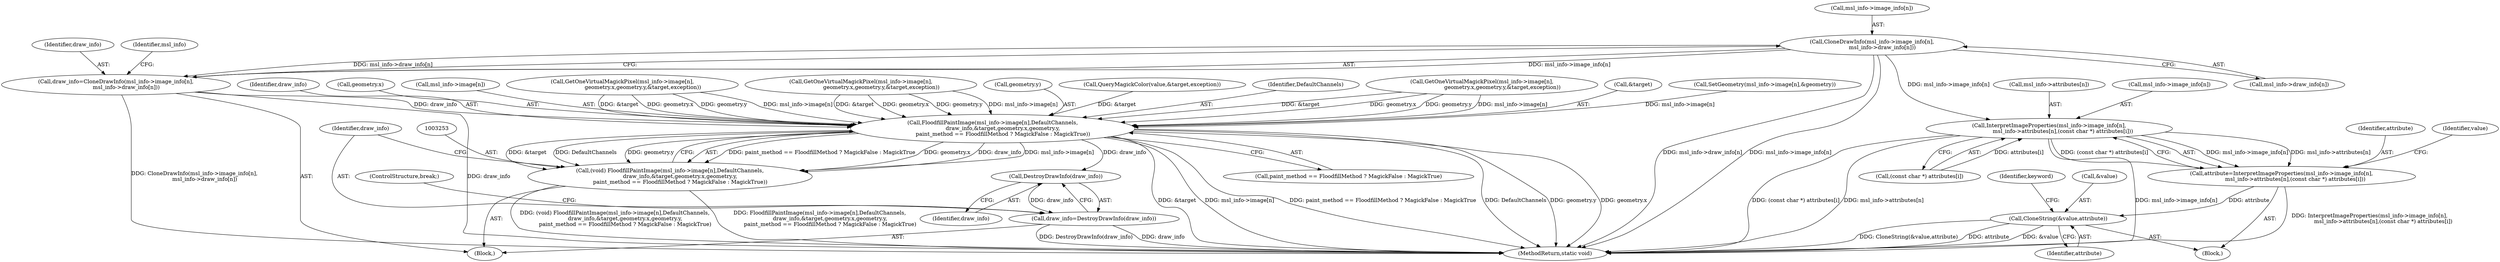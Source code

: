 digraph "0_ImageMagick_56d6e20de489113617cbbddaf41e92600a34db22@array" {
"1002961" [label="(Call,CloneDrawInfo(msl_info->image_info[n],\n            msl_info->draw_info[n]))"];
"1002959" [label="(Call,draw_info=CloneDrawInfo(msl_info->image_info[n],\n            msl_info->draw_info[n]))"];
"1003254" [label="(Call,FloodfillPaintImage(msl_info->image[n],DefaultChannels,\n            draw_info,&target,geometry.x,geometry.y,\n            paint_method == FloodfillMethod ? MagickFalse : MagickTrue))"];
"1003252" [label="(Call,(void) FloodfillPaintImage(msl_info->image[n],DefaultChannels,\n            draw_info,&target,geometry.x,geometry.y,\n            paint_method == FloodfillMethod ? MagickFalse : MagickTrue))"];
"1003278" [label="(Call,DestroyDrawInfo(draw_info))"];
"1003276" [label="(Call,draw_info=DestroyDrawInfo(draw_info))"];
"1003013" [label="(Call,InterpretImageProperties(msl_info->image_info[n],\n                msl_info->attributes[n],(const char *) attributes[i]))"];
"1003011" [label="(Call,attribute=InterpretImageProperties(msl_info->image_info[n],\n                msl_info->attributes[n],(const char *) attributes[i]))"];
"1003029" [label="(Call,CloneString(&value,attribute))"];
"1003029" [label="(Call,CloneString(&value,attribute))"];
"1002960" [label="(Identifier,draw_info)"];
"1002962" [label="(Call,msl_info->image_info[n])"];
"1002975" [label="(Identifier,msl_info)"];
"1003261" [label="(Identifier,draw_info)"];
"1002967" [label="(Call,msl_info->draw_info[n])"];
"1003264" [label="(Call,geometry.x)"];
"1002961" [label="(Call,CloneDrawInfo(msl_info->image_info[n],\n            msl_info->draw_info[n]))"];
"1003255" [label="(Call,msl_info->image[n])"];
"1003011" [label="(Call,attribute=InterpretImageProperties(msl_info->image_info[n],\n                msl_info->attributes[n],(const char *) attributes[i]))"];
"1003019" [label="(Call,msl_info->attributes[n])"];
"1003224" [label="(Call,GetOneVirtualMagickPixel(msl_info->image[n],\n                        geometry.x,geometry.y,&target,exception))"];
"1003035" [label="(Identifier,keyword)"];
"1003032" [label="(Identifier,attribute)"];
"1003146" [label="(Call,GetOneVirtualMagickPixel(msl_info->image[n],\n                        geometry.x,geometry.y,&target,exception))"];
"1003280" [label="(ControlStructure,break;)"];
"1003013" [label="(Call,InterpretImageProperties(msl_info->image_info[n],\n                msl_info->attributes[n],(const char *) attributes[i]))"];
"1003276" [label="(Call,draw_info=DestroyDrawInfo(draw_info))"];
"1003252" [label="(Call,(void) FloodfillPaintImage(msl_info->image[n],DefaultChannels,\n            draw_info,&target,geometry.x,geometry.y,\n            paint_method == FloodfillMethod ? MagickFalse : MagickTrue))"];
"1003267" [label="(Call,geometry.y)"];
"1003014" [label="(Call,msl_info->image_info[n])"];
"1003024" [label="(Call,(const char *) attributes[i])"];
"1003278" [label="(Call,DestroyDrawInfo(draw_info))"];
"1003002" [label="(Block,)"];
"1003049" [label="(Call,QueryMagickColor(value,&target,exception))"];
"1003012" [label="(Identifier,attribute)"];
"1003260" [label="(Identifier,DefaultChannels)"];
"1003277" [label="(Identifier,draw_info)"];
"1003254" [label="(Call,FloodfillPaintImage(msl_info->image[n],DefaultChannels,\n            draw_info,&target,geometry.x,geometry.y,\n            paint_method == FloodfillMethod ? MagickFalse : MagickTrue))"];
"1003185" [label="(Call,GetOneVirtualMagickPixel(msl_info->image[n],\n                        geometry.x,geometry.y,&target,exception))"];
"1003031" [label="(Identifier,value)"];
"1003270" [label="(Call,paint_method == FloodfillMethod ? MagickFalse : MagickTrue)"];
"1003262" [label="(Call,&target)"];
"1002959" [label="(Call,draw_info=CloneDrawInfo(msl_info->image_info[n],\n            msl_info->draw_info[n]))"];
"1002938" [label="(Block,)"];
"1019610" [label="(MethodReturn,static void)"];
"1003279" [label="(Identifier,draw_info)"];
"1003030" [label="(Call,&value)"];
"1002972" [label="(Call,SetGeometry(msl_info->image[n],&geometry))"];
"1002961" -> "1002959"  [label="AST: "];
"1002961" -> "1002967"  [label="CFG: "];
"1002962" -> "1002961"  [label="AST: "];
"1002967" -> "1002961"  [label="AST: "];
"1002959" -> "1002961"  [label="CFG: "];
"1002961" -> "1019610"  [label="DDG: msl_info->draw_info[n]"];
"1002961" -> "1019610"  [label="DDG: msl_info->image_info[n]"];
"1002961" -> "1002959"  [label="DDG: msl_info->image_info[n]"];
"1002961" -> "1002959"  [label="DDG: msl_info->draw_info[n]"];
"1002961" -> "1003013"  [label="DDG: msl_info->image_info[n]"];
"1002959" -> "1002938"  [label="AST: "];
"1002960" -> "1002959"  [label="AST: "];
"1002975" -> "1002959"  [label="CFG: "];
"1002959" -> "1019610"  [label="DDG: draw_info"];
"1002959" -> "1019610"  [label="DDG: CloneDrawInfo(msl_info->image_info[n],\n            msl_info->draw_info[n])"];
"1002959" -> "1003254"  [label="DDG: draw_info"];
"1003254" -> "1003252"  [label="AST: "];
"1003254" -> "1003270"  [label="CFG: "];
"1003255" -> "1003254"  [label="AST: "];
"1003260" -> "1003254"  [label="AST: "];
"1003261" -> "1003254"  [label="AST: "];
"1003262" -> "1003254"  [label="AST: "];
"1003264" -> "1003254"  [label="AST: "];
"1003267" -> "1003254"  [label="AST: "];
"1003270" -> "1003254"  [label="AST: "];
"1003252" -> "1003254"  [label="CFG: "];
"1003254" -> "1019610"  [label="DDG: &target"];
"1003254" -> "1019610"  [label="DDG: msl_info->image[n]"];
"1003254" -> "1019610"  [label="DDG: paint_method == FloodfillMethod ? MagickFalse : MagickTrue"];
"1003254" -> "1019610"  [label="DDG: DefaultChannels"];
"1003254" -> "1019610"  [label="DDG: geometry.y"];
"1003254" -> "1019610"  [label="DDG: geometry.x"];
"1003254" -> "1003252"  [label="DDG: paint_method == FloodfillMethod ? MagickFalse : MagickTrue"];
"1003254" -> "1003252"  [label="DDG: geometry.x"];
"1003254" -> "1003252"  [label="DDG: draw_info"];
"1003254" -> "1003252"  [label="DDG: msl_info->image[n]"];
"1003254" -> "1003252"  [label="DDG: &target"];
"1003254" -> "1003252"  [label="DDG: DefaultChannels"];
"1003254" -> "1003252"  [label="DDG: geometry.y"];
"1003146" -> "1003254"  [label="DDG: msl_info->image[n]"];
"1003146" -> "1003254"  [label="DDG: &target"];
"1003146" -> "1003254"  [label="DDG: geometry.x"];
"1003146" -> "1003254"  [label="DDG: geometry.y"];
"1003185" -> "1003254"  [label="DDG: msl_info->image[n]"];
"1003185" -> "1003254"  [label="DDG: &target"];
"1003185" -> "1003254"  [label="DDG: geometry.x"];
"1003185" -> "1003254"  [label="DDG: geometry.y"];
"1003224" -> "1003254"  [label="DDG: msl_info->image[n]"];
"1003224" -> "1003254"  [label="DDG: &target"];
"1003224" -> "1003254"  [label="DDG: geometry.x"];
"1003224" -> "1003254"  [label="DDG: geometry.y"];
"1002972" -> "1003254"  [label="DDG: msl_info->image[n]"];
"1003049" -> "1003254"  [label="DDG: &target"];
"1003254" -> "1003278"  [label="DDG: draw_info"];
"1003252" -> "1002938"  [label="AST: "];
"1003253" -> "1003252"  [label="AST: "];
"1003277" -> "1003252"  [label="CFG: "];
"1003252" -> "1019610"  [label="DDG: (void) FloodfillPaintImage(msl_info->image[n],DefaultChannels,\n            draw_info,&target,geometry.x,geometry.y,\n            paint_method == FloodfillMethod ? MagickFalse : MagickTrue)"];
"1003252" -> "1019610"  [label="DDG: FloodfillPaintImage(msl_info->image[n],DefaultChannels,\n            draw_info,&target,geometry.x,geometry.y,\n            paint_method == FloodfillMethod ? MagickFalse : MagickTrue)"];
"1003278" -> "1003276"  [label="AST: "];
"1003278" -> "1003279"  [label="CFG: "];
"1003279" -> "1003278"  [label="AST: "];
"1003276" -> "1003278"  [label="CFG: "];
"1003278" -> "1003276"  [label="DDG: draw_info"];
"1003276" -> "1002938"  [label="AST: "];
"1003277" -> "1003276"  [label="AST: "];
"1003280" -> "1003276"  [label="CFG: "];
"1003276" -> "1019610"  [label="DDG: DestroyDrawInfo(draw_info)"];
"1003276" -> "1019610"  [label="DDG: draw_info"];
"1003013" -> "1003011"  [label="AST: "];
"1003013" -> "1003024"  [label="CFG: "];
"1003014" -> "1003013"  [label="AST: "];
"1003019" -> "1003013"  [label="AST: "];
"1003024" -> "1003013"  [label="AST: "];
"1003011" -> "1003013"  [label="CFG: "];
"1003013" -> "1019610"  [label="DDG: (const char *) attributes[i]"];
"1003013" -> "1019610"  [label="DDG: msl_info->attributes[n]"];
"1003013" -> "1019610"  [label="DDG: msl_info->image_info[n]"];
"1003013" -> "1003011"  [label="DDG: msl_info->image_info[n]"];
"1003013" -> "1003011"  [label="DDG: msl_info->attributes[n]"];
"1003013" -> "1003011"  [label="DDG: (const char *) attributes[i]"];
"1003024" -> "1003013"  [label="DDG: attributes[i]"];
"1003011" -> "1003002"  [label="AST: "];
"1003012" -> "1003011"  [label="AST: "];
"1003031" -> "1003011"  [label="CFG: "];
"1003011" -> "1019610"  [label="DDG: InterpretImageProperties(msl_info->image_info[n],\n                msl_info->attributes[n],(const char *) attributes[i])"];
"1003011" -> "1003029"  [label="DDG: attribute"];
"1003029" -> "1003002"  [label="AST: "];
"1003029" -> "1003032"  [label="CFG: "];
"1003030" -> "1003029"  [label="AST: "];
"1003032" -> "1003029"  [label="AST: "];
"1003035" -> "1003029"  [label="CFG: "];
"1003029" -> "1019610"  [label="DDG: attribute"];
"1003029" -> "1019610"  [label="DDG: &value"];
"1003029" -> "1019610"  [label="DDG: CloneString(&value,attribute)"];
}
